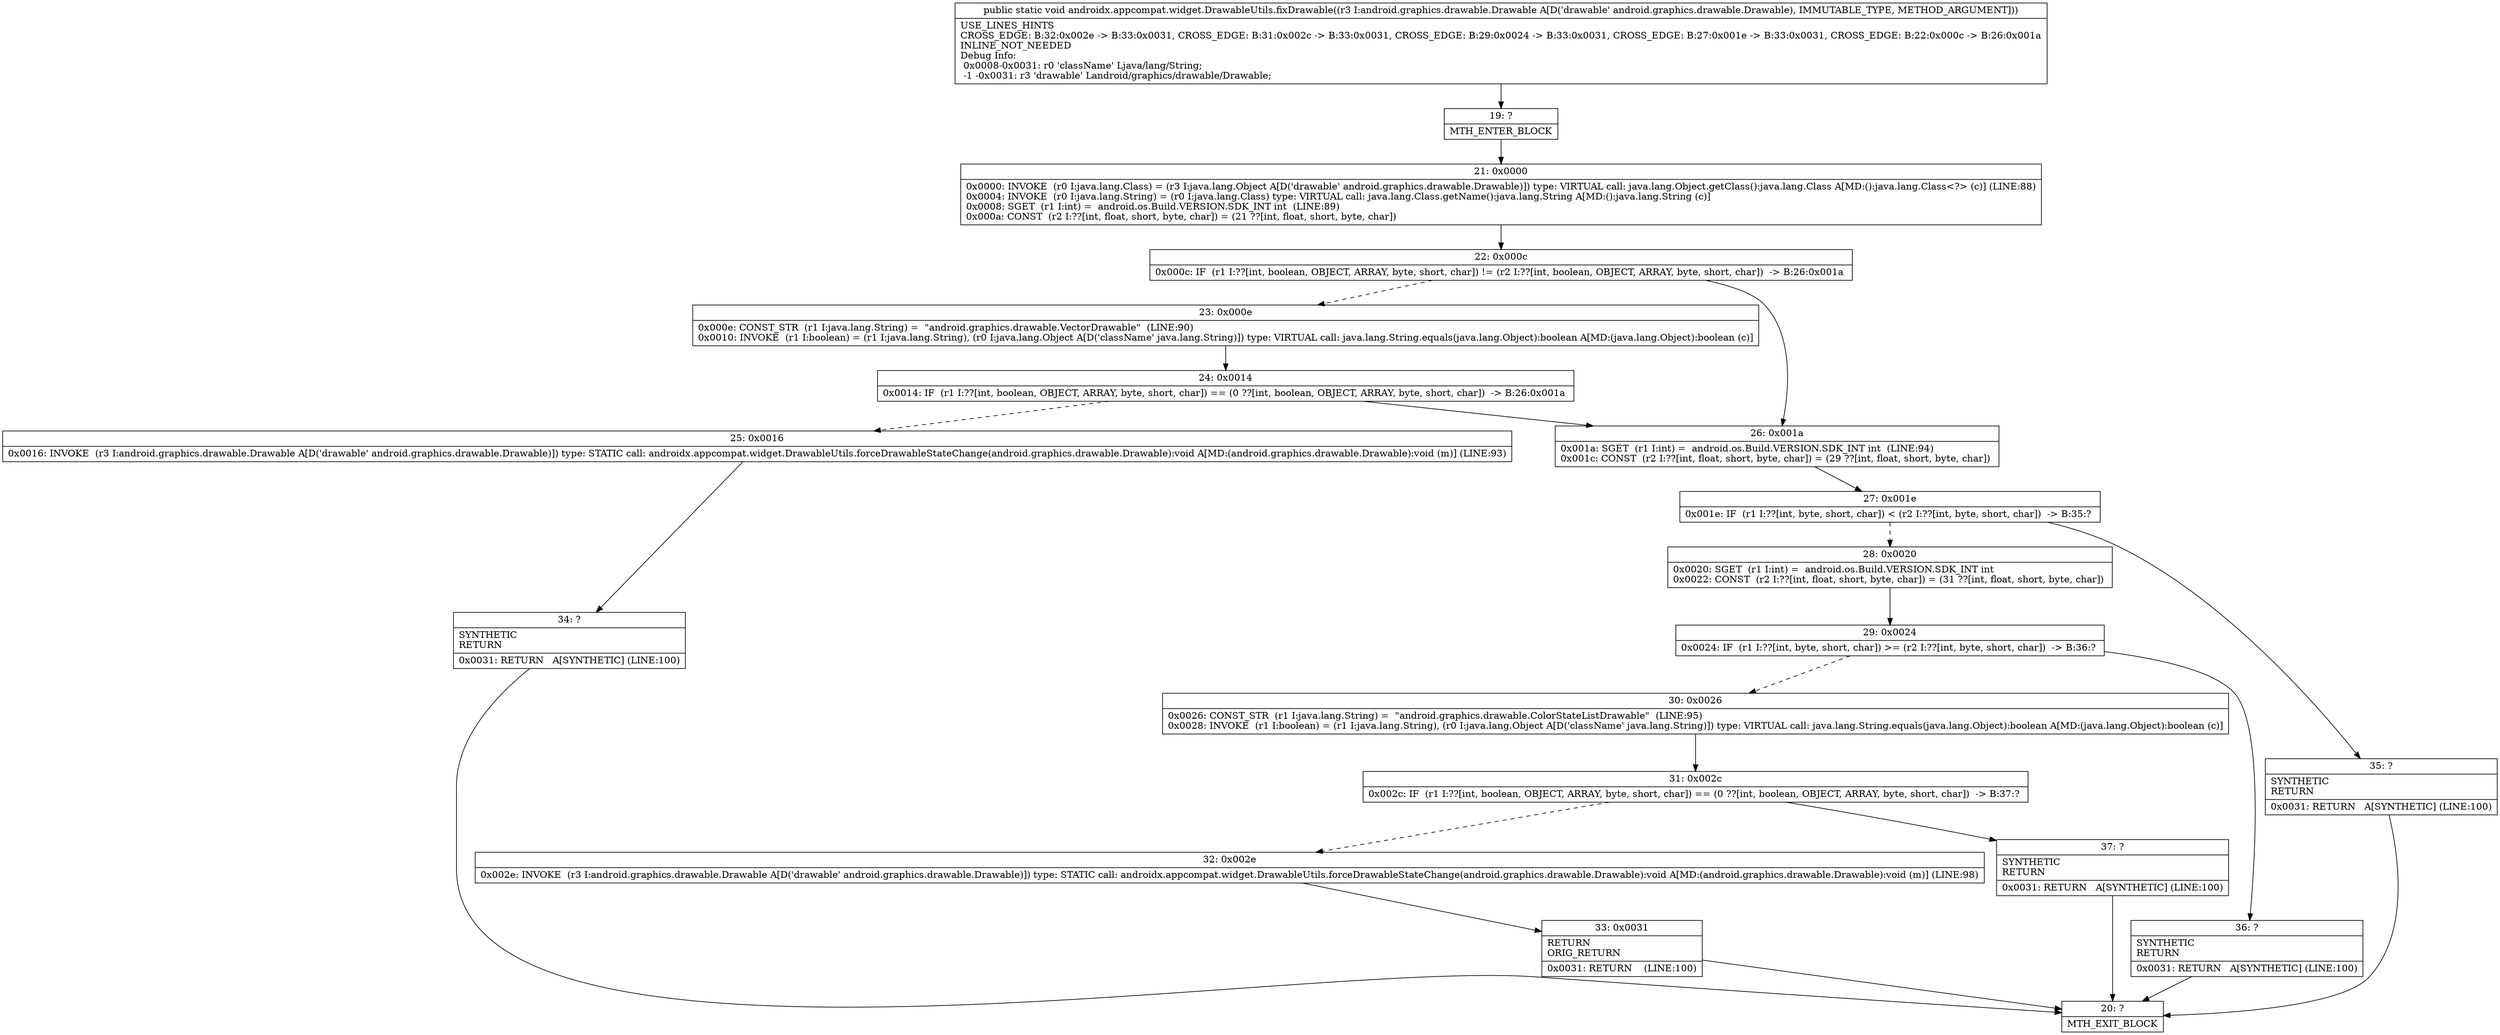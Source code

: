 digraph "CFG forandroidx.appcompat.widget.DrawableUtils.fixDrawable(Landroid\/graphics\/drawable\/Drawable;)V" {
Node_19 [shape=record,label="{19\:\ ?|MTH_ENTER_BLOCK\l}"];
Node_21 [shape=record,label="{21\:\ 0x0000|0x0000: INVOKE  (r0 I:java.lang.Class) = (r3 I:java.lang.Object A[D('drawable' android.graphics.drawable.Drawable)]) type: VIRTUAL call: java.lang.Object.getClass():java.lang.Class A[MD:():java.lang.Class\<?\> (c)] (LINE:88)\l0x0004: INVOKE  (r0 I:java.lang.String) = (r0 I:java.lang.Class) type: VIRTUAL call: java.lang.Class.getName():java.lang.String A[MD:():java.lang.String (c)]\l0x0008: SGET  (r1 I:int) =  android.os.Build.VERSION.SDK_INT int  (LINE:89)\l0x000a: CONST  (r2 I:??[int, float, short, byte, char]) = (21 ??[int, float, short, byte, char]) \l}"];
Node_22 [shape=record,label="{22\:\ 0x000c|0x000c: IF  (r1 I:??[int, boolean, OBJECT, ARRAY, byte, short, char]) != (r2 I:??[int, boolean, OBJECT, ARRAY, byte, short, char])  \-\> B:26:0x001a \l}"];
Node_23 [shape=record,label="{23\:\ 0x000e|0x000e: CONST_STR  (r1 I:java.lang.String) =  \"android.graphics.drawable.VectorDrawable\"  (LINE:90)\l0x0010: INVOKE  (r1 I:boolean) = (r1 I:java.lang.String), (r0 I:java.lang.Object A[D('className' java.lang.String)]) type: VIRTUAL call: java.lang.String.equals(java.lang.Object):boolean A[MD:(java.lang.Object):boolean (c)]\l}"];
Node_24 [shape=record,label="{24\:\ 0x0014|0x0014: IF  (r1 I:??[int, boolean, OBJECT, ARRAY, byte, short, char]) == (0 ??[int, boolean, OBJECT, ARRAY, byte, short, char])  \-\> B:26:0x001a \l}"];
Node_25 [shape=record,label="{25\:\ 0x0016|0x0016: INVOKE  (r3 I:android.graphics.drawable.Drawable A[D('drawable' android.graphics.drawable.Drawable)]) type: STATIC call: androidx.appcompat.widget.DrawableUtils.forceDrawableStateChange(android.graphics.drawable.Drawable):void A[MD:(android.graphics.drawable.Drawable):void (m)] (LINE:93)\l}"];
Node_34 [shape=record,label="{34\:\ ?|SYNTHETIC\lRETURN\l|0x0031: RETURN   A[SYNTHETIC] (LINE:100)\l}"];
Node_20 [shape=record,label="{20\:\ ?|MTH_EXIT_BLOCK\l}"];
Node_26 [shape=record,label="{26\:\ 0x001a|0x001a: SGET  (r1 I:int) =  android.os.Build.VERSION.SDK_INT int  (LINE:94)\l0x001c: CONST  (r2 I:??[int, float, short, byte, char]) = (29 ??[int, float, short, byte, char]) \l}"];
Node_27 [shape=record,label="{27\:\ 0x001e|0x001e: IF  (r1 I:??[int, byte, short, char]) \< (r2 I:??[int, byte, short, char])  \-\> B:35:? \l}"];
Node_28 [shape=record,label="{28\:\ 0x0020|0x0020: SGET  (r1 I:int) =  android.os.Build.VERSION.SDK_INT int \l0x0022: CONST  (r2 I:??[int, float, short, byte, char]) = (31 ??[int, float, short, byte, char]) \l}"];
Node_29 [shape=record,label="{29\:\ 0x0024|0x0024: IF  (r1 I:??[int, byte, short, char]) \>= (r2 I:??[int, byte, short, char])  \-\> B:36:? \l}"];
Node_30 [shape=record,label="{30\:\ 0x0026|0x0026: CONST_STR  (r1 I:java.lang.String) =  \"android.graphics.drawable.ColorStateListDrawable\"  (LINE:95)\l0x0028: INVOKE  (r1 I:boolean) = (r1 I:java.lang.String), (r0 I:java.lang.Object A[D('className' java.lang.String)]) type: VIRTUAL call: java.lang.String.equals(java.lang.Object):boolean A[MD:(java.lang.Object):boolean (c)]\l}"];
Node_31 [shape=record,label="{31\:\ 0x002c|0x002c: IF  (r1 I:??[int, boolean, OBJECT, ARRAY, byte, short, char]) == (0 ??[int, boolean, OBJECT, ARRAY, byte, short, char])  \-\> B:37:? \l}"];
Node_32 [shape=record,label="{32\:\ 0x002e|0x002e: INVOKE  (r3 I:android.graphics.drawable.Drawable A[D('drawable' android.graphics.drawable.Drawable)]) type: STATIC call: androidx.appcompat.widget.DrawableUtils.forceDrawableStateChange(android.graphics.drawable.Drawable):void A[MD:(android.graphics.drawable.Drawable):void (m)] (LINE:98)\l}"];
Node_33 [shape=record,label="{33\:\ 0x0031|RETURN\lORIG_RETURN\l|0x0031: RETURN    (LINE:100)\l}"];
Node_37 [shape=record,label="{37\:\ ?|SYNTHETIC\lRETURN\l|0x0031: RETURN   A[SYNTHETIC] (LINE:100)\l}"];
Node_36 [shape=record,label="{36\:\ ?|SYNTHETIC\lRETURN\l|0x0031: RETURN   A[SYNTHETIC] (LINE:100)\l}"];
Node_35 [shape=record,label="{35\:\ ?|SYNTHETIC\lRETURN\l|0x0031: RETURN   A[SYNTHETIC] (LINE:100)\l}"];
MethodNode[shape=record,label="{public static void androidx.appcompat.widget.DrawableUtils.fixDrawable((r3 I:android.graphics.drawable.Drawable A[D('drawable' android.graphics.drawable.Drawable), IMMUTABLE_TYPE, METHOD_ARGUMENT]))  | USE_LINES_HINTS\lCROSS_EDGE: B:32:0x002e \-\> B:33:0x0031, CROSS_EDGE: B:31:0x002c \-\> B:33:0x0031, CROSS_EDGE: B:29:0x0024 \-\> B:33:0x0031, CROSS_EDGE: B:27:0x001e \-\> B:33:0x0031, CROSS_EDGE: B:22:0x000c \-\> B:26:0x001a\lINLINE_NOT_NEEDED\lDebug Info:\l  0x0008\-0x0031: r0 'className' Ljava\/lang\/String;\l  \-1 \-0x0031: r3 'drawable' Landroid\/graphics\/drawable\/Drawable;\l}"];
MethodNode -> Node_19;Node_19 -> Node_21;
Node_21 -> Node_22;
Node_22 -> Node_23[style=dashed];
Node_22 -> Node_26;
Node_23 -> Node_24;
Node_24 -> Node_25[style=dashed];
Node_24 -> Node_26;
Node_25 -> Node_34;
Node_34 -> Node_20;
Node_26 -> Node_27;
Node_27 -> Node_28[style=dashed];
Node_27 -> Node_35;
Node_28 -> Node_29;
Node_29 -> Node_30[style=dashed];
Node_29 -> Node_36;
Node_30 -> Node_31;
Node_31 -> Node_32[style=dashed];
Node_31 -> Node_37;
Node_32 -> Node_33;
Node_33 -> Node_20;
Node_37 -> Node_20;
Node_36 -> Node_20;
Node_35 -> Node_20;
}

